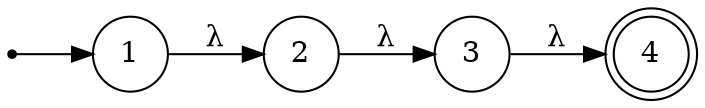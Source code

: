 digraph {
  rankdir=LR;

  node [shape = point]; __start_point__
  1[shape=circle]
  2[shape=circle]
  3[shape=circle]
  4[shape=doublecircle]

  __start_point__ -> 1
  1 -> 2[label="λ"]
  2 -> 3[label="λ"]
  3 -> 4[label="λ"]
}
